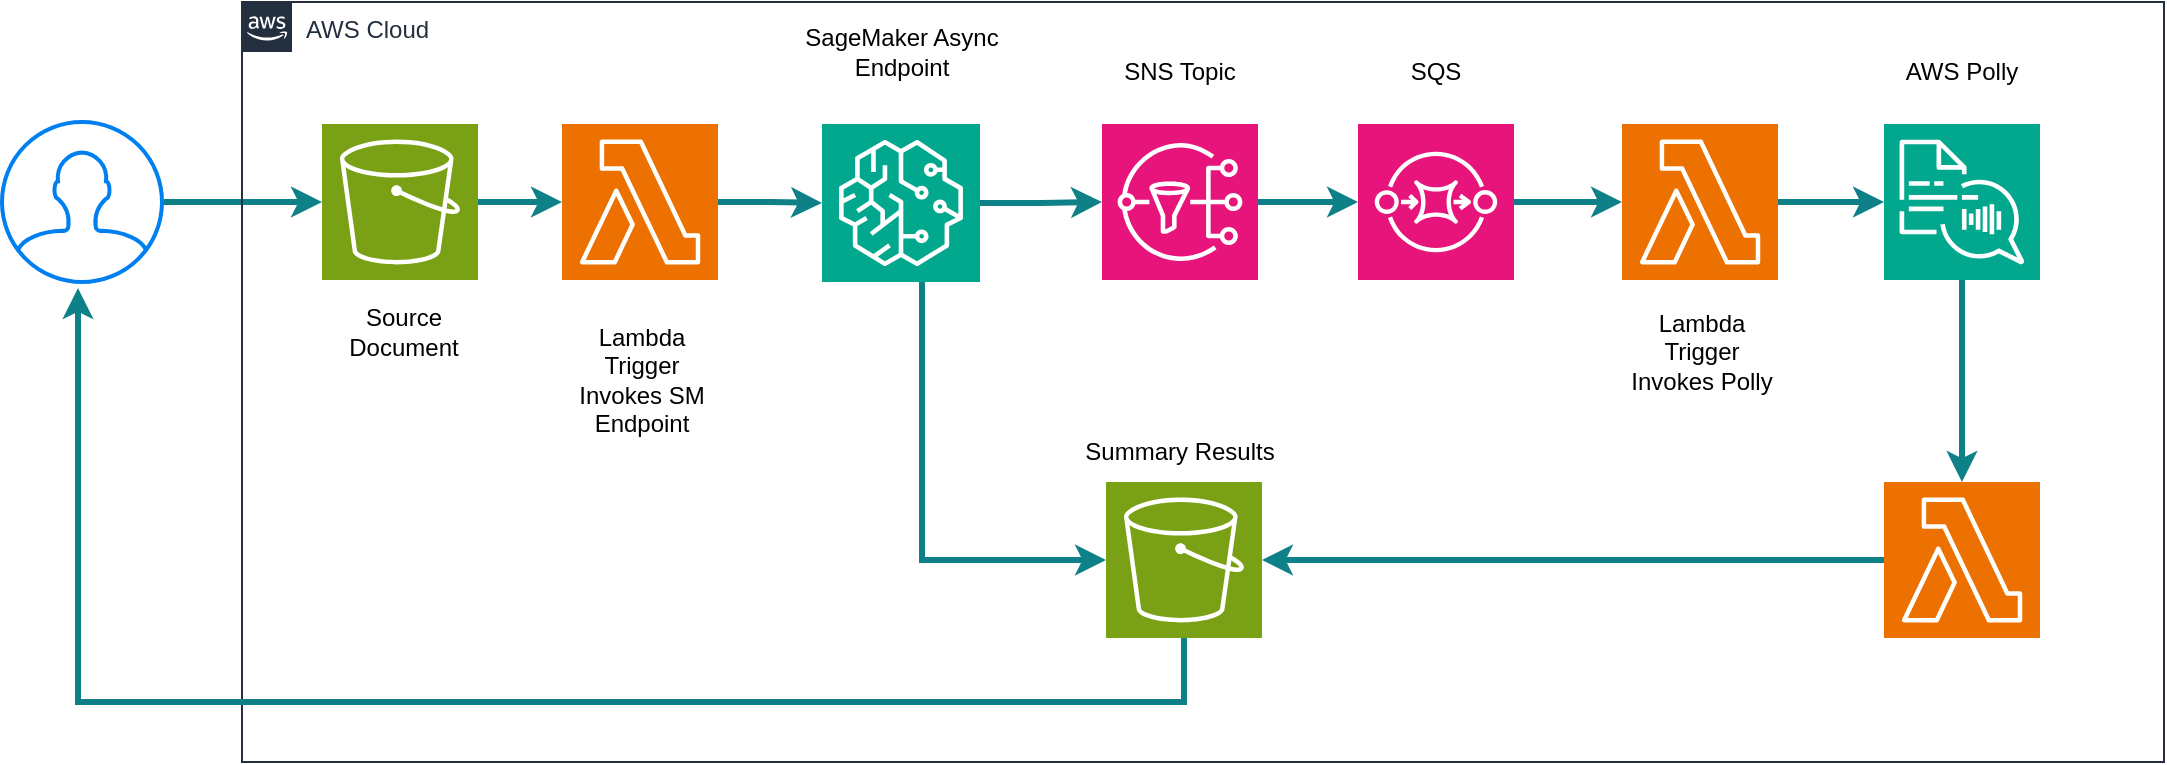 <mxfile version="24.5.2" type="github">
  <diagram id="Ht1M8jgEwFfnCIfOTk4-" name="Page-1">
    <mxGraphModel dx="1434" dy="780" grid="1" gridSize="10" guides="1" tooltips="1" connect="1" arrows="1" fold="1" page="1" pageScale="1" pageWidth="1169" pageHeight="827" math="0" shadow="0">
      <root>
        <mxCell id="0" />
        <mxCell id="1" parent="0" />
        <mxCell id="quHucMuXMQEVoltr0wWp-3" style="edgeStyle=orthogonalEdgeStyle;rounded=0;orthogonalLoop=1;jettySize=auto;html=1;strokeWidth=3;fillColor=#b0e3e6;strokeColor=#0e8088;" edge="1" parent="1" source="quHucMuXMQEVoltr0wWp-1" target="quHucMuXMQEVoltr0wWp-2">
          <mxGeometry relative="1" as="geometry" />
        </mxCell>
        <mxCell id="quHucMuXMQEVoltr0wWp-1" value="" style="html=1;verticalLabelPosition=bottom;align=center;labelBackgroundColor=#ffffff;verticalAlign=top;strokeWidth=2;strokeColor=#0080F0;shadow=0;dashed=0;shape=mxgraph.ios7.icons.user;" vertex="1" parent="1">
          <mxGeometry x="39" y="140" width="80" height="80" as="geometry" />
        </mxCell>
        <mxCell id="quHucMuXMQEVoltr0wWp-2" value="" style="sketch=0;points=[[0,0,0],[0.25,0,0],[0.5,0,0],[0.75,0,0],[1,0,0],[0,1,0],[0.25,1,0],[0.5,1,0],[0.75,1,0],[1,1,0],[0,0.25,0],[0,0.5,0],[0,0.75,0],[1,0.25,0],[1,0.5,0],[1,0.75,0]];outlineConnect=0;fontColor=#232F3E;fillColor=#7AA116;strokeColor=#ffffff;dashed=0;verticalLabelPosition=bottom;verticalAlign=top;align=center;html=1;fontSize=12;fontStyle=0;aspect=fixed;shape=mxgraph.aws4.resourceIcon;resIcon=mxgraph.aws4.s3;" vertex="1" parent="1">
          <mxGeometry x="199" y="141" width="78" height="78" as="geometry" />
        </mxCell>
        <mxCell id="quHucMuXMQEVoltr0wWp-5" value="AWS Cloud" style="points=[[0,0],[0.25,0],[0.5,0],[0.75,0],[1,0],[1,0.25],[1,0.5],[1,0.75],[1,1],[0.75,1],[0.5,1],[0.25,1],[0,1],[0,0.75],[0,0.5],[0,0.25]];outlineConnect=0;gradientColor=none;html=1;whiteSpace=wrap;fontSize=12;fontStyle=0;container=1;pointerEvents=0;collapsible=0;recursiveResize=0;shape=mxgraph.aws4.group;grIcon=mxgraph.aws4.group_aws_cloud_alt;strokeColor=#232F3E;fillColor=none;verticalAlign=top;align=left;spacingLeft=30;fontColor=#232F3E;dashed=0;" vertex="1" parent="1">
          <mxGeometry x="159" y="80" width="961" height="380" as="geometry" />
        </mxCell>
        <mxCell id="quHucMuXMQEVoltr0wWp-24" style="edgeStyle=orthogonalEdgeStyle;rounded=0;orthogonalLoop=1;jettySize=auto;html=1;fillColor=#b0e3e6;strokeColor=#0e8088;strokeWidth=3;" edge="1" parent="quHucMuXMQEVoltr0wWp-5" source="quHucMuXMQEVoltr0wWp-7" target="quHucMuXMQEVoltr0wWp-8">
          <mxGeometry relative="1" as="geometry" />
        </mxCell>
        <mxCell id="quHucMuXMQEVoltr0wWp-7" value="" style="sketch=0;points=[[0,0,0],[0.25,0,0],[0.5,0,0],[0.75,0,0],[1,0,0],[0,1,0],[0.25,1,0],[0.5,1,0],[0.75,1,0],[1,1,0],[0,0.25,0],[0,0.5,0],[0,0.75,0],[1,0.25,0],[1,0.5,0],[1,0.75,0]];outlineConnect=0;fontColor=#232F3E;fillColor=#ED7100;strokeColor=#ffffff;dashed=0;verticalLabelPosition=bottom;verticalAlign=top;align=center;html=1;fontSize=12;fontStyle=0;aspect=fixed;shape=mxgraph.aws4.resourceIcon;resIcon=mxgraph.aws4.lambda;" vertex="1" parent="quHucMuXMQEVoltr0wWp-5">
          <mxGeometry x="160" y="61" width="78" height="78" as="geometry" />
        </mxCell>
        <mxCell id="quHucMuXMQEVoltr0wWp-17" style="edgeStyle=orthogonalEdgeStyle;rounded=0;orthogonalLoop=1;jettySize=auto;html=1;fillColor=#b0e3e6;strokeColor=#0e8088;strokeWidth=3;" edge="1" parent="quHucMuXMQEVoltr0wWp-5" source="quHucMuXMQEVoltr0wWp-8" target="quHucMuXMQEVoltr0wWp-15">
          <mxGeometry relative="1" as="geometry" />
        </mxCell>
        <mxCell id="quHucMuXMQEVoltr0wWp-8" value="" style="sketch=0;points=[[0,0,0],[0.25,0,0],[0.5,0,0],[0.75,0,0],[1,0,0],[0,1,0],[0.25,1,0],[0.5,1,0],[0.75,1,0],[1,1,0],[0,0.25,0],[0,0.5,0],[0,0.75,0],[1,0.25,0],[1,0.5,0],[1,0.75,0]];outlineConnect=0;fontColor=#232F3E;fillColor=#01A88D;strokeColor=#ffffff;dashed=0;verticalLabelPosition=bottom;verticalAlign=top;align=center;html=1;fontSize=12;fontStyle=0;aspect=fixed;shape=mxgraph.aws4.resourceIcon;resIcon=mxgraph.aws4.sagemaker;" vertex="1" parent="quHucMuXMQEVoltr0wWp-5">
          <mxGeometry x="290" y="61" width="79" height="79" as="geometry" />
        </mxCell>
        <mxCell id="quHucMuXMQEVoltr0wWp-11" value="" style="sketch=0;points=[[0,0,0],[0.25,0,0],[0.5,0,0],[0.75,0,0],[1,0,0],[0,1,0],[0.25,1,0],[0.5,1,0],[0.75,1,0],[1,1,0],[0,0.25,0],[0,0.5,0],[0,0.75,0],[1,0.25,0],[1,0.5,0],[1,0.75,0]];outlineConnect=0;fontColor=#232F3E;fillColor=#7AA116;strokeColor=#ffffff;dashed=0;verticalLabelPosition=bottom;verticalAlign=top;align=center;html=1;fontSize=12;fontStyle=0;aspect=fixed;shape=mxgraph.aws4.resourceIcon;resIcon=mxgraph.aws4.s3;" vertex="1" parent="quHucMuXMQEVoltr0wWp-5">
          <mxGeometry x="432" y="240" width="78" height="78" as="geometry" />
        </mxCell>
        <mxCell id="quHucMuXMQEVoltr0wWp-14" style="edgeStyle=orthogonalEdgeStyle;rounded=0;orthogonalLoop=1;jettySize=auto;html=1;entryX=0;entryY=0.5;entryDx=0;entryDy=0;entryPerimeter=0;fillColor=#b0e3e6;strokeColor=#0e8088;strokeWidth=3;" edge="1" parent="quHucMuXMQEVoltr0wWp-5" source="quHucMuXMQEVoltr0wWp-8" target="quHucMuXMQEVoltr0wWp-11">
          <mxGeometry relative="1" as="geometry">
            <Array as="points">
              <mxPoint x="340" y="279" />
            </Array>
          </mxGeometry>
        </mxCell>
        <mxCell id="quHucMuXMQEVoltr0wWp-18" style="edgeStyle=orthogonalEdgeStyle;rounded=0;orthogonalLoop=1;jettySize=auto;html=1;fillColor=#b0e3e6;strokeColor=#0e8088;strokeWidth=3;" edge="1" parent="quHucMuXMQEVoltr0wWp-5" source="quHucMuXMQEVoltr0wWp-15" target="quHucMuXMQEVoltr0wWp-16">
          <mxGeometry relative="1" as="geometry" />
        </mxCell>
        <mxCell id="quHucMuXMQEVoltr0wWp-15" value="" style="sketch=0;points=[[0,0,0],[0.25,0,0],[0.5,0,0],[0.75,0,0],[1,0,0],[0,1,0],[0.25,1,0],[0.5,1,0],[0.75,1,0],[1,1,0],[0,0.25,0],[0,0.5,0],[0,0.75,0],[1,0.25,0],[1,0.5,0],[1,0.75,0]];outlineConnect=0;fontColor=#232F3E;fillColor=#E7157B;strokeColor=#ffffff;dashed=0;verticalLabelPosition=bottom;verticalAlign=top;align=center;html=1;fontSize=12;fontStyle=0;aspect=fixed;shape=mxgraph.aws4.resourceIcon;resIcon=mxgraph.aws4.sns;" vertex="1" parent="quHucMuXMQEVoltr0wWp-5">
          <mxGeometry x="430" y="61" width="78" height="78" as="geometry" />
        </mxCell>
        <mxCell id="quHucMuXMQEVoltr0wWp-20" style="edgeStyle=orthogonalEdgeStyle;rounded=0;orthogonalLoop=1;jettySize=auto;html=1;fillColor=#b0e3e6;strokeColor=#0e8088;strokeWidth=3;" edge="1" parent="quHucMuXMQEVoltr0wWp-5" source="quHucMuXMQEVoltr0wWp-16" target="quHucMuXMQEVoltr0wWp-19">
          <mxGeometry relative="1" as="geometry" />
        </mxCell>
        <mxCell id="quHucMuXMQEVoltr0wWp-16" value="" style="sketch=0;points=[[0,0,0],[0.25,0,0],[0.5,0,0],[0.75,0,0],[1,0,0],[0,1,0],[0.25,1,0],[0.5,1,0],[0.75,1,0],[1,1,0],[0,0.25,0],[0,0.5,0],[0,0.75,0],[1,0.25,0],[1,0.5,0],[1,0.75,0]];outlineConnect=0;fontColor=#232F3E;fillColor=#E7157B;strokeColor=#ffffff;dashed=0;verticalLabelPosition=bottom;verticalAlign=top;align=center;html=1;fontSize=12;fontStyle=0;aspect=fixed;shape=mxgraph.aws4.resourceIcon;resIcon=mxgraph.aws4.sqs;" vertex="1" parent="quHucMuXMQEVoltr0wWp-5">
          <mxGeometry x="558" y="61" width="78" height="78" as="geometry" />
        </mxCell>
        <mxCell id="quHucMuXMQEVoltr0wWp-23" style="edgeStyle=orthogonalEdgeStyle;rounded=0;orthogonalLoop=1;jettySize=auto;html=1;fillColor=#b0e3e6;strokeColor=#0e8088;strokeWidth=3;" edge="1" parent="quHucMuXMQEVoltr0wWp-5" source="quHucMuXMQEVoltr0wWp-19" target="quHucMuXMQEVoltr0wWp-22">
          <mxGeometry relative="1" as="geometry" />
        </mxCell>
        <mxCell id="quHucMuXMQEVoltr0wWp-19" value="" style="sketch=0;points=[[0,0,0],[0.25,0,0],[0.5,0,0],[0.75,0,0],[1,0,0],[0,1,0],[0.25,1,0],[0.5,1,0],[0.75,1,0],[1,1,0],[0,0.25,0],[0,0.5,0],[0,0.75,0],[1,0.25,0],[1,0.5,0],[1,0.75,0]];outlineConnect=0;fontColor=#232F3E;fillColor=#ED7100;strokeColor=#ffffff;dashed=0;verticalLabelPosition=bottom;verticalAlign=top;align=center;html=1;fontSize=12;fontStyle=0;aspect=fixed;shape=mxgraph.aws4.resourceIcon;resIcon=mxgraph.aws4.lambda;" vertex="1" parent="quHucMuXMQEVoltr0wWp-5">
          <mxGeometry x="690" y="61" width="78" height="78" as="geometry" />
        </mxCell>
        <mxCell id="quHucMuXMQEVoltr0wWp-35" value="" style="edgeStyle=orthogonalEdgeStyle;rounded=0;orthogonalLoop=1;jettySize=auto;html=1;fillColor=#b0e3e6;strokeColor=#0e8088;strokeWidth=3;" edge="1" parent="quHucMuXMQEVoltr0wWp-5" source="quHucMuXMQEVoltr0wWp-22" target="quHucMuXMQEVoltr0wWp-33">
          <mxGeometry relative="1" as="geometry" />
        </mxCell>
        <mxCell id="quHucMuXMQEVoltr0wWp-22" value="" style="sketch=0;points=[[0,0,0],[0.25,0,0],[0.5,0,0],[0.75,0,0],[1,0,0],[0,1,0],[0.25,1,0],[0.5,1,0],[0.75,1,0],[1,1,0],[0,0.25,0],[0,0.5,0],[0,0.75,0],[1,0.25,0],[1,0.5,0],[1,0.75,0]];outlineConnect=0;fontColor=#232F3E;fillColor=#01A88D;strokeColor=#ffffff;dashed=0;verticalLabelPosition=bottom;verticalAlign=top;align=center;html=1;fontSize=12;fontStyle=0;aspect=fixed;shape=mxgraph.aws4.resourceIcon;resIcon=mxgraph.aws4.polly;" vertex="1" parent="quHucMuXMQEVoltr0wWp-5">
          <mxGeometry x="821" y="61" width="78" height="78" as="geometry" />
        </mxCell>
        <mxCell id="quHucMuXMQEVoltr0wWp-25" value="Source Document" style="text;strokeColor=none;align=center;fillColor=none;html=1;verticalAlign=middle;whiteSpace=wrap;rounded=0;" vertex="1" parent="quHucMuXMQEVoltr0wWp-5">
          <mxGeometry x="51" y="150" width="60" height="30" as="geometry" />
        </mxCell>
        <mxCell id="quHucMuXMQEVoltr0wWp-26" value="Lambda Trigger Invokes SM Endpoint" style="text;strokeColor=none;align=center;fillColor=none;html=1;verticalAlign=middle;whiteSpace=wrap;rounded=0;" vertex="1" parent="quHucMuXMQEVoltr0wWp-5">
          <mxGeometry x="160" y="174" width="80" height="30" as="geometry" />
        </mxCell>
        <mxCell id="quHucMuXMQEVoltr0wWp-27" value="SageMaker Async Endpoint" style="text;strokeColor=none;align=center;fillColor=none;html=1;verticalAlign=middle;whiteSpace=wrap;rounded=0;" vertex="1" parent="quHucMuXMQEVoltr0wWp-5">
          <mxGeometry x="260" y="10" width="140" height="30" as="geometry" />
        </mxCell>
        <mxCell id="quHucMuXMQEVoltr0wWp-28" value="SNS Topic" style="text;strokeColor=none;align=center;fillColor=none;html=1;verticalAlign=middle;whiteSpace=wrap;rounded=0;" vertex="1" parent="quHucMuXMQEVoltr0wWp-5">
          <mxGeometry x="399" y="20" width="140" height="30" as="geometry" />
        </mxCell>
        <mxCell id="quHucMuXMQEVoltr0wWp-29" value="SQS" style="text;strokeColor=none;align=center;fillColor=none;html=1;verticalAlign=middle;whiteSpace=wrap;rounded=0;" vertex="1" parent="quHucMuXMQEVoltr0wWp-5">
          <mxGeometry x="527" y="20" width="140" height="30" as="geometry" />
        </mxCell>
        <mxCell id="quHucMuXMQEVoltr0wWp-30" value="Summary Results" style="text;strokeColor=none;align=center;fillColor=none;html=1;verticalAlign=middle;whiteSpace=wrap;rounded=0;" vertex="1" parent="quHucMuXMQEVoltr0wWp-5">
          <mxGeometry x="399" y="210" width="140" height="30" as="geometry" />
        </mxCell>
        <mxCell id="quHucMuXMQEVoltr0wWp-31" value="Lambda Trigger Invokes Polly" style="text;strokeColor=none;align=center;fillColor=none;html=1;verticalAlign=middle;whiteSpace=wrap;rounded=0;" vertex="1" parent="quHucMuXMQEVoltr0wWp-5">
          <mxGeometry x="690" y="160" width="80" height="30" as="geometry" />
        </mxCell>
        <mxCell id="quHucMuXMQEVoltr0wWp-32" value="AWS Polly" style="text;strokeColor=none;align=center;fillColor=none;html=1;verticalAlign=middle;whiteSpace=wrap;rounded=0;" vertex="1" parent="quHucMuXMQEVoltr0wWp-5">
          <mxGeometry x="820" y="20" width="80" height="30" as="geometry" />
        </mxCell>
        <mxCell id="quHucMuXMQEVoltr0wWp-36" style="edgeStyle=orthogonalEdgeStyle;rounded=0;orthogonalLoop=1;jettySize=auto;html=1;fillColor=#b0e3e6;strokeColor=#0e8088;strokeWidth=3;" edge="1" parent="quHucMuXMQEVoltr0wWp-5" source="quHucMuXMQEVoltr0wWp-33" target="quHucMuXMQEVoltr0wWp-11">
          <mxGeometry relative="1" as="geometry" />
        </mxCell>
        <mxCell id="quHucMuXMQEVoltr0wWp-33" value="" style="sketch=0;points=[[0,0,0],[0.25,0,0],[0.5,0,0],[0.75,0,0],[1,0,0],[0,1,0],[0.25,1,0],[0.5,1,0],[0.75,1,0],[1,1,0],[0,0.25,0],[0,0.5,0],[0,0.75,0],[1,0.25,0],[1,0.5,0],[1,0.75,0]];outlineConnect=0;fontColor=#232F3E;fillColor=#ED7100;strokeColor=#ffffff;dashed=0;verticalLabelPosition=bottom;verticalAlign=top;align=center;html=1;fontSize=12;fontStyle=0;aspect=fixed;shape=mxgraph.aws4.resourceIcon;resIcon=mxgraph.aws4.lambda;" vertex="1" parent="quHucMuXMQEVoltr0wWp-5">
          <mxGeometry x="821" y="240" width="78" height="78" as="geometry" />
        </mxCell>
        <mxCell id="quHucMuXMQEVoltr0wWp-9" style="edgeStyle=orthogonalEdgeStyle;rounded=0;orthogonalLoop=1;jettySize=auto;html=1;exitX=1;exitY=0.5;exitDx=0;exitDy=0;exitPerimeter=0;entryX=0;entryY=0.5;entryDx=0;entryDy=0;entryPerimeter=0;strokeWidth=3;fillColor=#b0e3e6;strokeColor=#0e8088;" edge="1" parent="1" source="quHucMuXMQEVoltr0wWp-2" target="quHucMuXMQEVoltr0wWp-7">
          <mxGeometry relative="1" as="geometry" />
        </mxCell>
        <mxCell id="quHucMuXMQEVoltr0wWp-37" style="edgeStyle=orthogonalEdgeStyle;rounded=0;orthogonalLoop=1;jettySize=auto;html=1;entryX=0.475;entryY=1.038;entryDx=0;entryDy=0;entryPerimeter=0;strokeColor=#0e8088;fillColor=#b0e3e6;strokeWidth=3;" edge="1" parent="1" source="quHucMuXMQEVoltr0wWp-11" target="quHucMuXMQEVoltr0wWp-1">
          <mxGeometry relative="1" as="geometry">
            <Array as="points">
              <mxPoint x="630" y="430" />
              <mxPoint x="77" y="430" />
            </Array>
          </mxGeometry>
        </mxCell>
      </root>
    </mxGraphModel>
  </diagram>
</mxfile>
